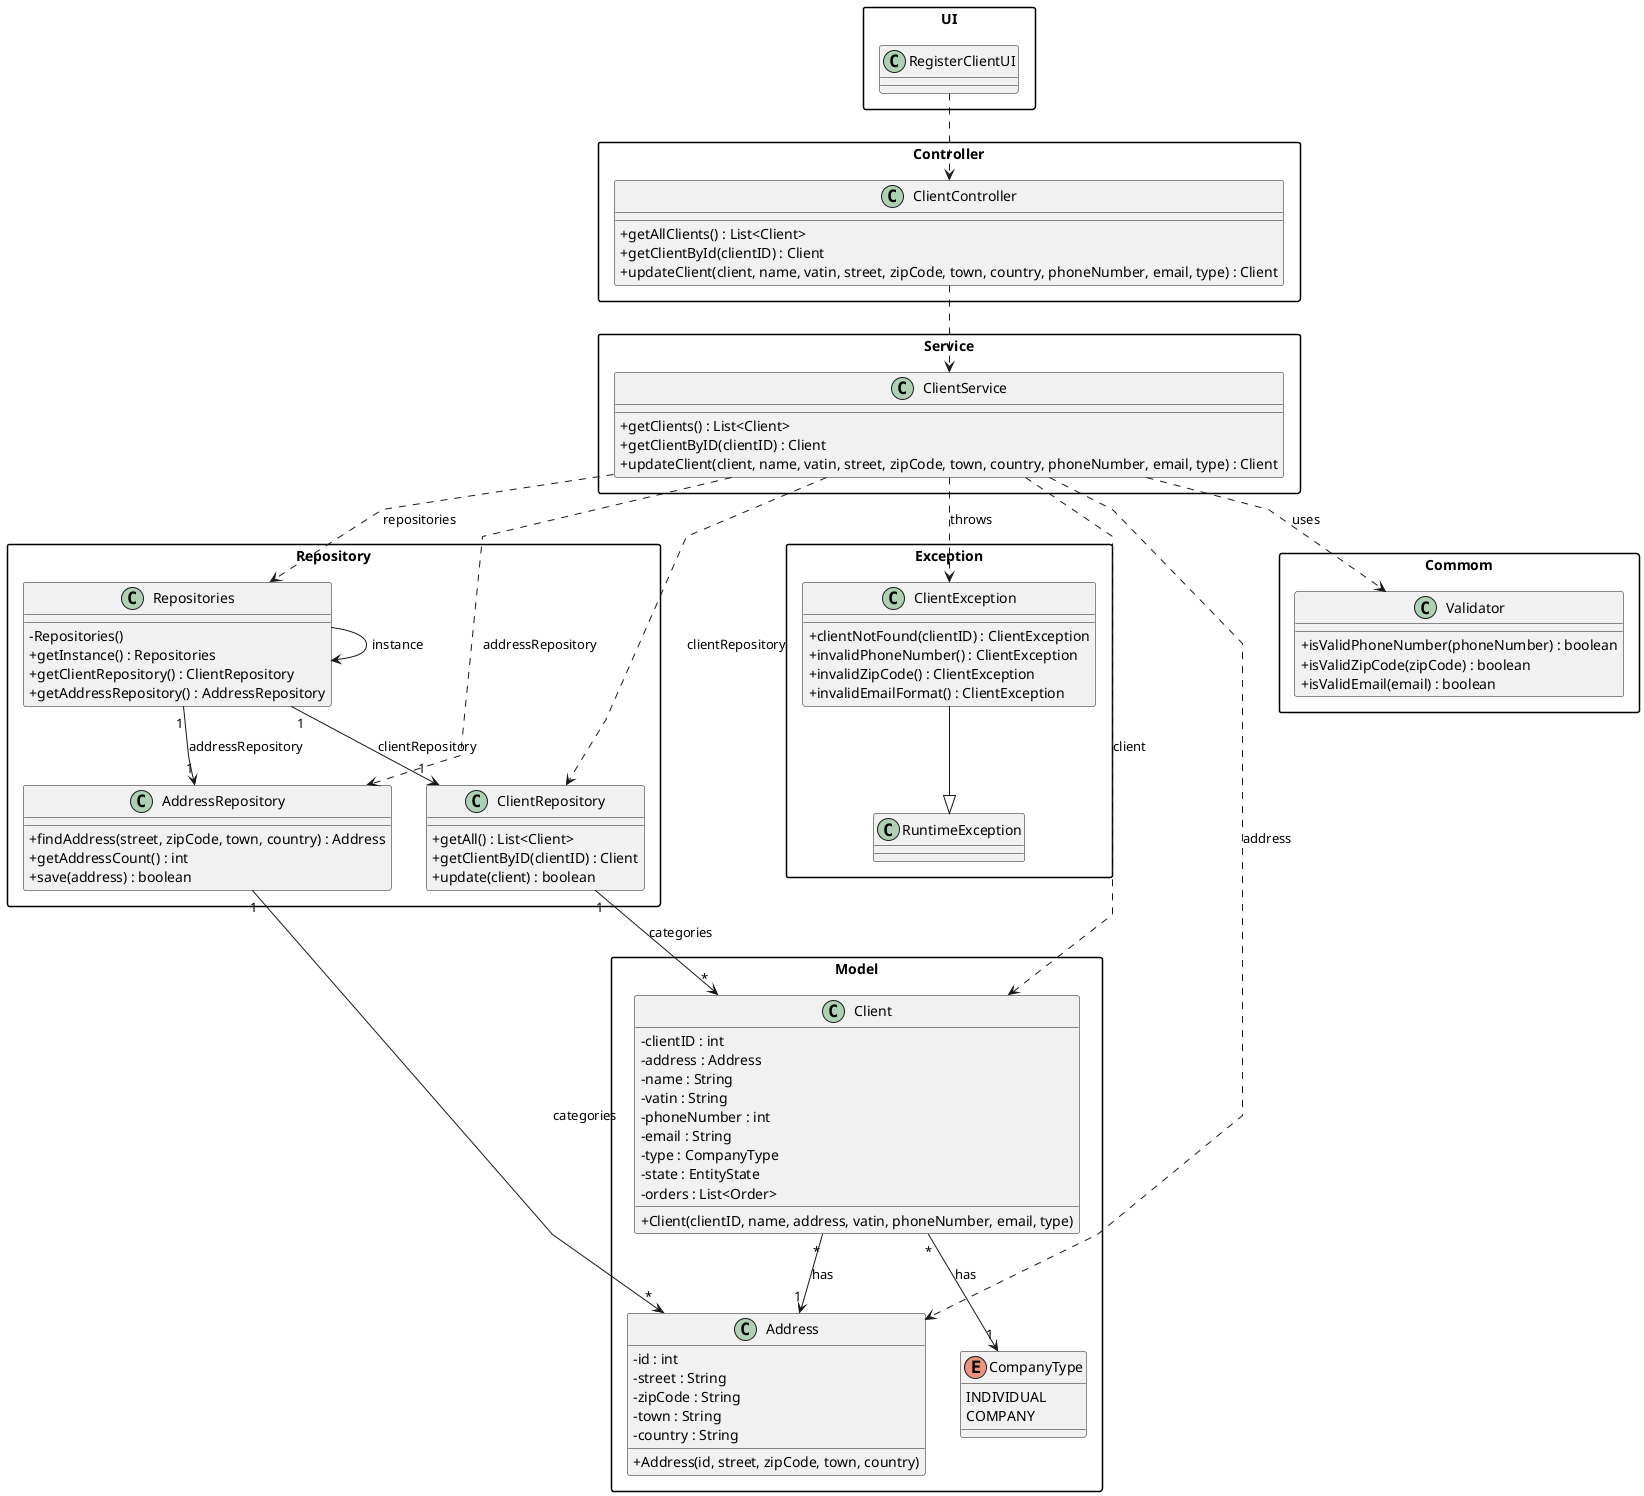 @startuml
skinparam packageStyle rectangle
skinparam shadowing false
skinparam linetype polyline
skinparam classAttributeIconSize 0

package "UI" {
    class RegisterClientUI {
    }
}

package "Controller" {
    class ClientController {
        +getAllClients() : List<Client>
        +getClientById(clientID) : Client
        +updateClient(client, name, vatin, street, zipCode, town, country, phoneNumber, email, type) : Client
    }
}

package "Service" {
    class ClientService {
        +getClients() : List<Client>
        +getClientByID(clientID) : Client
        +updateClient(client, name, vatin, street, zipCode, town, country, phoneNumber, email, type) : Client
    }
}

package "Repository" {
    class Repositories {
        -Repositories()
        +getInstance() : Repositories
        +getClientRepository() : ClientRepository
        +getAddressRepository() : AddressRepository
    }

    class ClientRepository {
        +getAll() : List<Client>
        +getClientByID(clientID) : Client
        +update(client) : boolean
    }

    class AddressRepository {
        +findAddress(street, zipCode, town, country) : Address
        +getAddressCount() : int
        +save(address) : boolean
    }
}

package "Model" {
    class Client {
        -clientID : int
        -address : Address
        -name : String
        -vatin : String
        -phoneNumber : int
        -email : String
        -type : CompanyType
        -state : EntityState
        -orders : List<Order>
        +Client(clientID, name, address, vatin, phoneNumber, email, type)
    }

    class Address {
        -id : int
        -street : String
        -zipCode : String
        -town : String
        -country : String
        +Address(id, street, zipCode, town, country)
    }

    enum CompanyType {
        INDIVIDUAL
        COMPANY
    }
}

package "Exception" {
    class ClientException {
        +clientNotFound(clientID) : ClientException
        +invalidPhoneNumber() : ClientException
        +invalidZipCode() : ClientException
        +invalidEmailFormat() : ClientException
    }

    class RuntimeException
}

package "Commom" {
    class Validator {
        +isValidPhoneNumber(phoneNumber) : boolean
        +isValidZipCode(zipCode) : boolean
        +isValidEmail(email) : boolean
    }
}


RegisterClientUI ..> ClientController
ClientController ..> ClientService
ClientService ..> Repositories : repositories
ClientService ..> ClientRepository : clientRepository
ClientService ..> AddressRepository : addressRepository
ClientService ..> Client : client
ClientService ..> Address : address
Repositories --> Repositories : instance
Repositories "1" --> "1" ClientRepository : clientRepository
Repositories "1" --> "1" AddressRepository : addressRepository
ClientRepository "1" --> "*" Client : categories
AddressRepository "1" --> "*" Address : categories
Client "*" --> "1" Address : has
Client "*" --> "1" CompanyType : has
ClientService ..> ClientException : throws
ClientException --|> RuntimeException
ClientService ..> Validator : uses

@enduml
